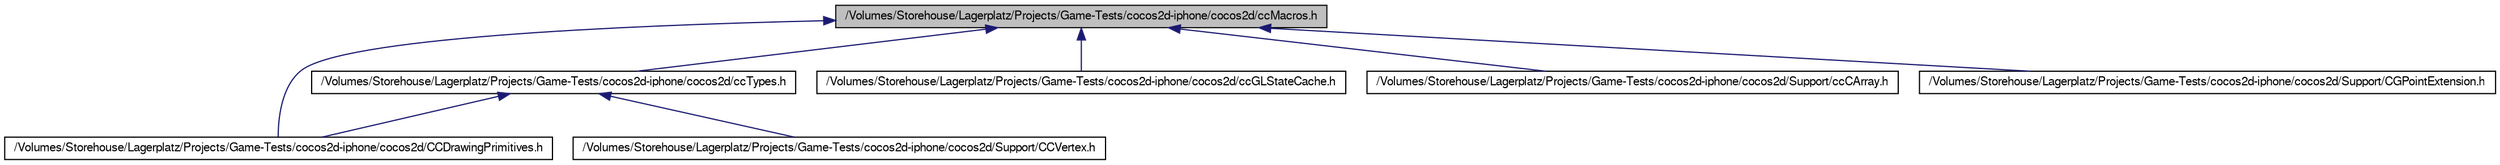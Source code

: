 digraph G
{
  bgcolor="transparent";
  edge [fontname="FreeSans",fontsize="10",labelfontname="FreeSans",labelfontsize="10"];
  node [fontname="FreeSans",fontsize="10",shape=record];
  Node1 [label="/Volumes/Storehouse/Lagerplatz/Projects/Game-Tests/cocos2d-iphone/cocos2d/ccMacros.h",height=0.2,width=0.4,color="black", fillcolor="grey75", style="filled" fontcolor="black"];
  Node1 -> Node2 [dir="back",color="midnightblue",fontsize="10",style="solid",fontname="FreeSans"];
  Node2 [label="/Volumes/Storehouse/Lagerplatz/Projects/Game-Tests/cocos2d-iphone/cocos2d/ccTypes.h",height=0.2,width=0.4,color="black",URL="$cc_types_8h.html"];
  Node2 -> Node3 [dir="back",color="midnightblue",fontsize="10",style="solid",fontname="FreeSans"];
  Node3 [label="/Volumes/Storehouse/Lagerplatz/Projects/Game-Tests/cocos2d-iphone/cocos2d/CCDrawingPrimitives.h",height=0.2,width=0.4,color="black",URL="$_c_c_drawing_primitives_8h.html"];
  Node2 -> Node4 [dir="back",color="midnightblue",fontsize="10",style="solid",fontname="FreeSans"];
  Node4 [label="/Volumes/Storehouse/Lagerplatz/Projects/Game-Tests/cocos2d-iphone/cocos2d/Support/CCVertex.h",height=0.2,width=0.4,color="black",URL="$_c_c_vertex_8h.html"];
  Node1 -> Node5 [dir="back",color="midnightblue",fontsize="10",style="solid",fontname="FreeSans"];
  Node5 [label="/Volumes/Storehouse/Lagerplatz/Projects/Game-Tests/cocos2d-iphone/cocos2d/ccGLStateCache.h",height=0.2,width=0.4,color="black",URL="$cc_g_l_state_cache_8h.html"];
  Node1 -> Node6 [dir="back",color="midnightblue",fontsize="10",style="solid",fontname="FreeSans"];
  Node6 [label="/Volumes/Storehouse/Lagerplatz/Projects/Game-Tests/cocos2d-iphone/cocos2d/Support/ccCArray.h",height=0.2,width=0.4,color="black",URL="$cc_c_array_8h.html"];
  Node1 -> Node3 [dir="back",color="midnightblue",fontsize="10",style="solid",fontname="FreeSans"];
  Node1 -> Node7 [dir="back",color="midnightblue",fontsize="10",style="solid",fontname="FreeSans"];
  Node7 [label="/Volumes/Storehouse/Lagerplatz/Projects/Game-Tests/cocos2d-iphone/cocos2d/Support/CGPointExtension.h",height=0.2,width=0.4,color="black",URL="$_c_g_point_extension_8h.html"];
}
